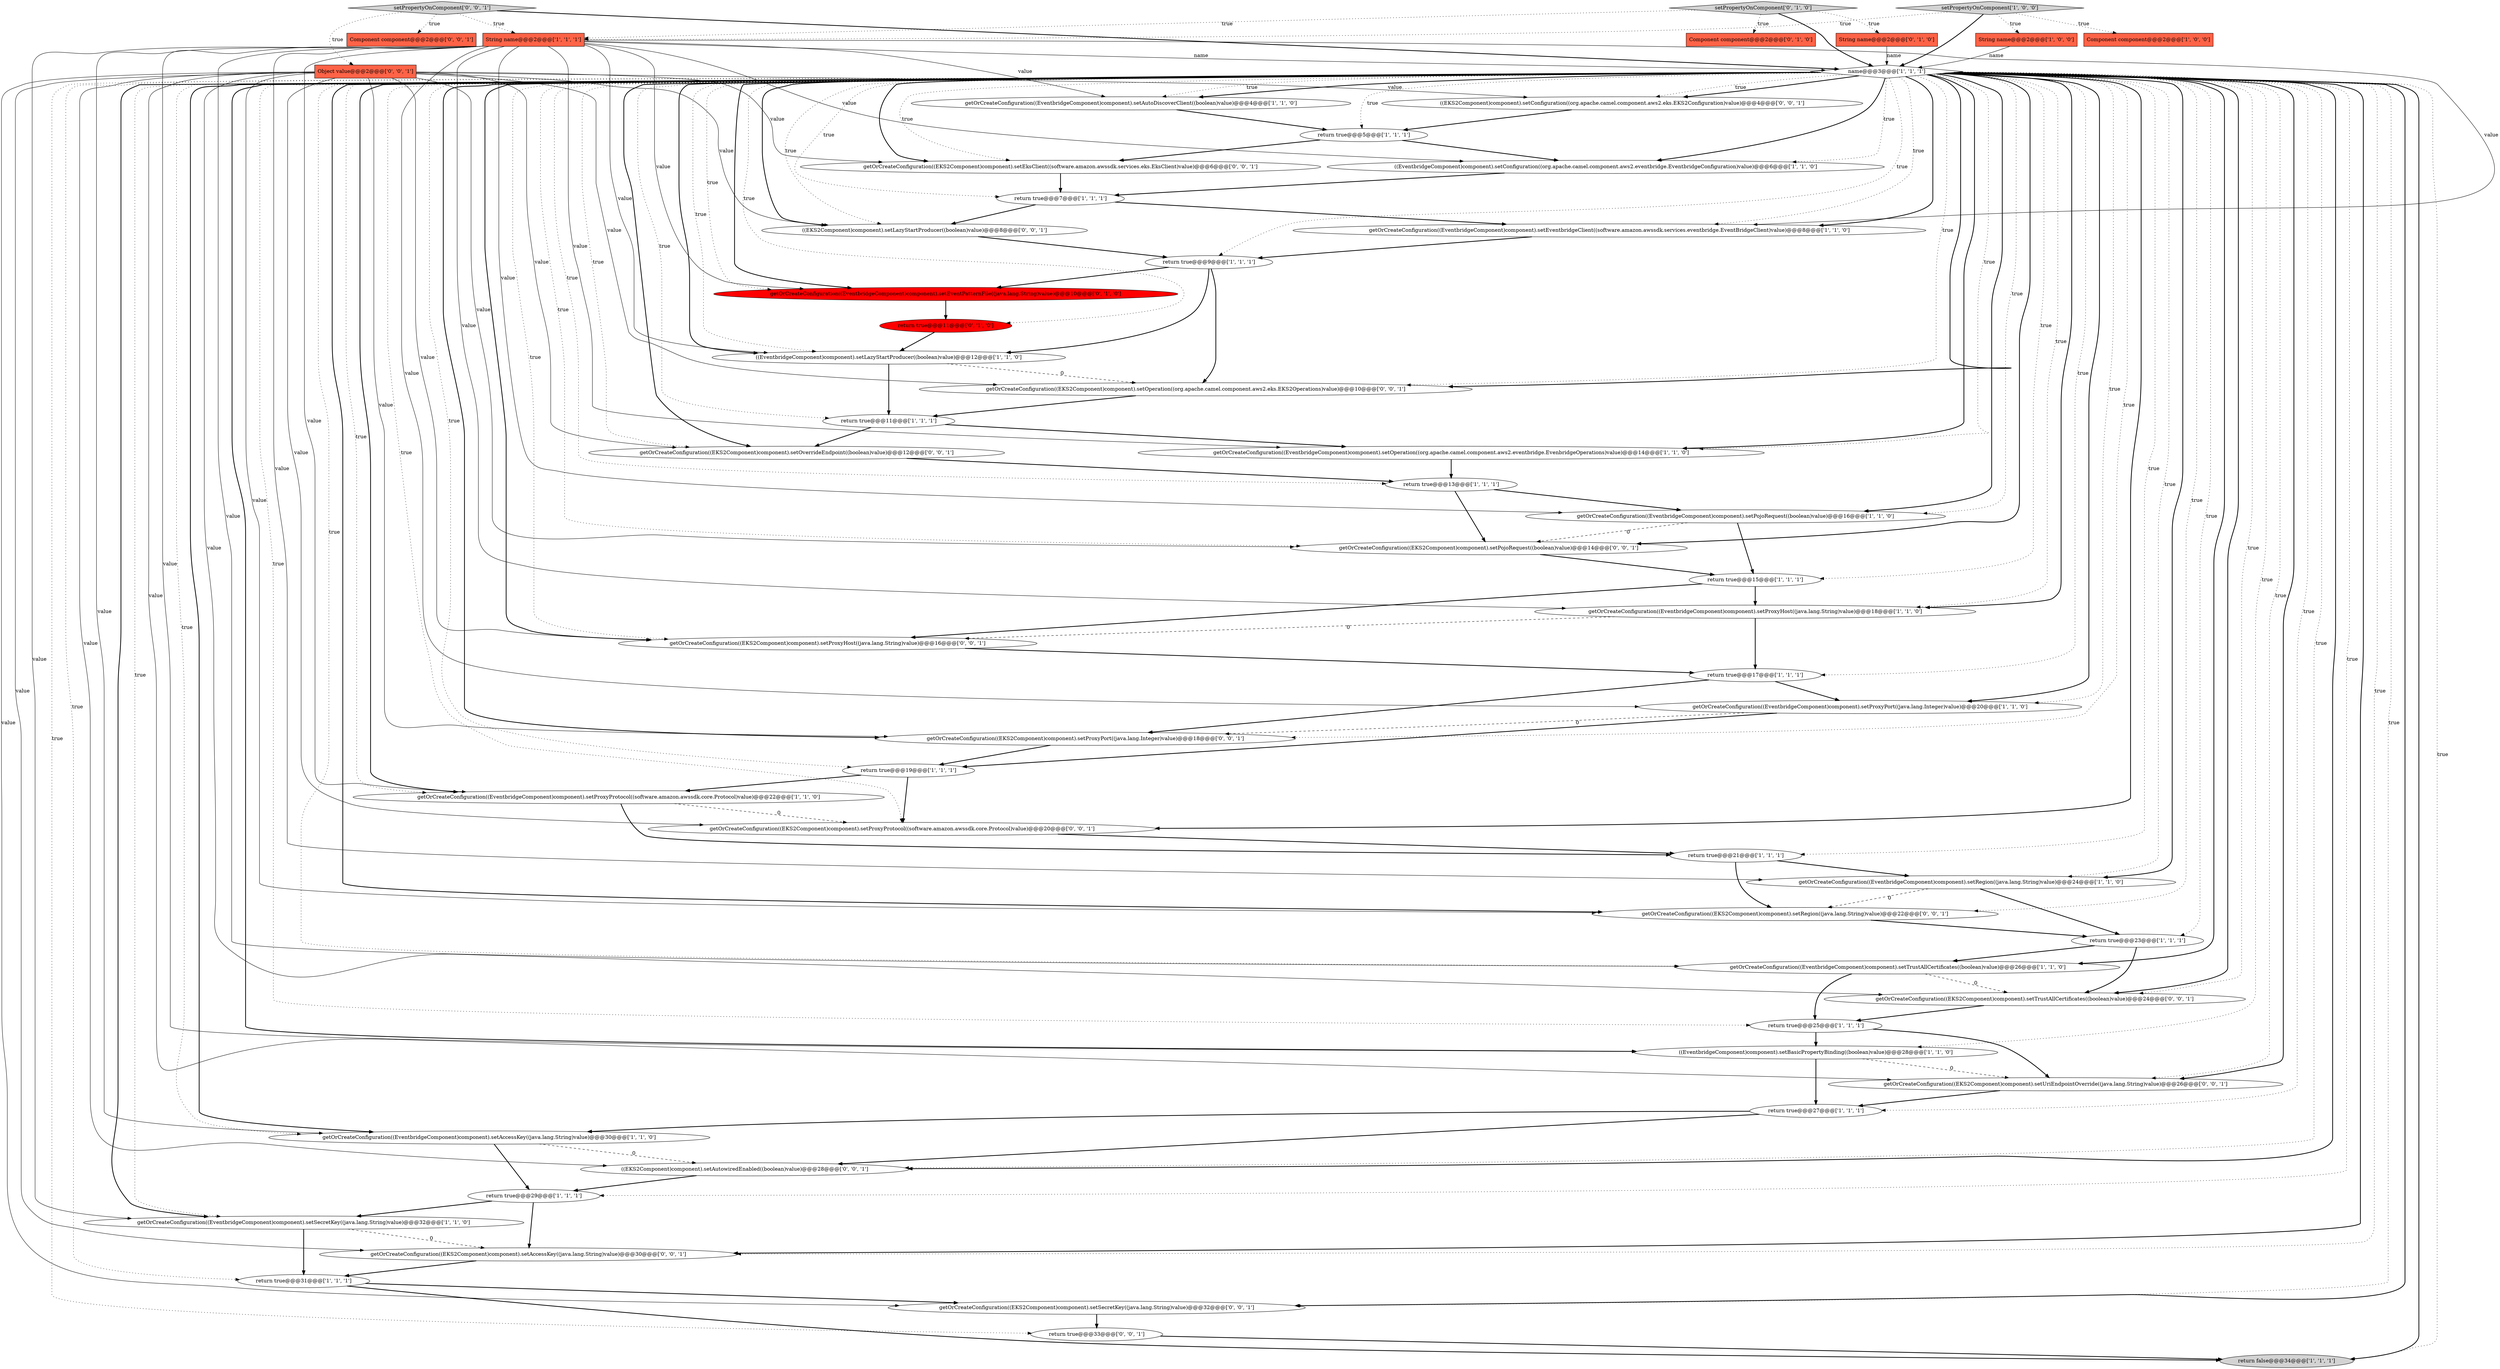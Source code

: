 digraph {
13 [style = filled, label = "return true@@@17@@@['1', '1', '1']", fillcolor = white, shape = ellipse image = "AAA0AAABBB1BBB"];
36 [style = filled, label = "getOrCreateConfiguration((EventbridgeComponent)component).setEventPatternFile((java.lang.String)value)@@@10@@@['0', '1', '0']", fillcolor = red, shape = ellipse image = "AAA1AAABBB2BBB"];
15 [style = filled, label = "((EventbridgeComponent)component).setConfiguration((org.apache.camel.component.aws2.eventbridge.EventbridgeConfiguration)value)@@@6@@@['1', '1', '0']", fillcolor = white, shape = ellipse image = "AAA0AAABBB1BBB"];
12 [style = filled, label = "getOrCreateConfiguration((EventbridgeComponent)component).setAccessKey((java.lang.String)value)@@@30@@@['1', '1', '0']", fillcolor = white, shape = ellipse image = "AAA0AAABBB1BBB"];
37 [style = filled, label = "return true@@@11@@@['0', '1', '0']", fillcolor = red, shape = ellipse image = "AAA1AAABBB2BBB"];
44 [style = filled, label = "getOrCreateConfiguration((EKS2Component)component).setTrustAllCertificates((boolean)value)@@@24@@@['0', '0', '1']", fillcolor = white, shape = ellipse image = "AAA0AAABBB3BBB"];
38 [style = filled, label = "setPropertyOnComponent['0', '1', '0']", fillcolor = lightgray, shape = diamond image = "AAA0AAABBB2BBB"];
23 [style = filled, label = "return false@@@34@@@['1', '1', '1']", fillcolor = lightgray, shape = ellipse image = "AAA0AAABBB1BBB"];
39 [style = filled, label = "getOrCreateConfiguration((EKS2Component)component).setProxyPort((java.lang.Integer)value)@@@18@@@['0', '0', '1']", fillcolor = white, shape = ellipse image = "AAA0AAABBB3BBB"];
22 [style = filled, label = "getOrCreateConfiguration((EventbridgeComponent)component).setOperation((org.apache.camel.component.aws2.eventbridge.EvenbridgeOperations)value)@@@14@@@['1', '1', '0']", fillcolor = white, shape = ellipse image = "AAA0AAABBB1BBB"];
48 [style = filled, label = "return true@@@33@@@['0', '0', '1']", fillcolor = white, shape = ellipse image = "AAA0AAABBB3BBB"];
0 [style = filled, label = "return true@@@7@@@['1', '1', '1']", fillcolor = white, shape = ellipse image = "AAA0AAABBB1BBB"];
27 [style = filled, label = "return true@@@25@@@['1', '1', '1']", fillcolor = white, shape = ellipse image = "AAA0AAABBB1BBB"];
50 [style = filled, label = "setPropertyOnComponent['0', '0', '1']", fillcolor = lightgray, shape = diamond image = "AAA0AAABBB3BBB"];
14 [style = filled, label = "((EventbridgeComponent)component).setBasicPropertyBinding((boolean)value)@@@28@@@['1', '1', '0']", fillcolor = white, shape = ellipse image = "AAA0AAABBB1BBB"];
32 [style = filled, label = "name@@@3@@@['1', '1', '1']", fillcolor = white, shape = diamond image = "AAA0AAABBB1BBB"];
7 [style = filled, label = "getOrCreateConfiguration((EventbridgeComponent)component).setProxyHost((java.lang.String)value)@@@18@@@['1', '1', '0']", fillcolor = white, shape = ellipse image = "AAA0AAABBB1BBB"];
6 [style = filled, label = "return true@@@13@@@['1', '1', '1']", fillcolor = white, shape = ellipse image = "AAA0AAABBB1BBB"];
29 [style = filled, label = "return true@@@9@@@['1', '1', '1']", fillcolor = white, shape = ellipse image = "AAA0AAABBB1BBB"];
11 [style = filled, label = "getOrCreateConfiguration((EventbridgeComponent)component).setProxyProtocol((software.amazon.awssdk.core.Protocol)value)@@@22@@@['1', '1', '0']", fillcolor = white, shape = ellipse image = "AAA0AAABBB1BBB"];
21 [style = filled, label = "return true@@@11@@@['1', '1', '1']", fillcolor = white, shape = ellipse image = "AAA0AAABBB1BBB"];
53 [style = filled, label = "getOrCreateConfiguration((EKS2Component)component).setEksClient((software.amazon.awssdk.services.eks.EksClient)value)@@@6@@@['0', '0', '1']", fillcolor = white, shape = ellipse image = "AAA0AAABBB3BBB"];
20 [style = filled, label = "return true@@@23@@@['1', '1', '1']", fillcolor = white, shape = ellipse image = "AAA0AAABBB1BBB"];
33 [style = filled, label = "return true@@@19@@@['1', '1', '1']", fillcolor = white, shape = ellipse image = "AAA0AAABBB1BBB"];
51 [style = filled, label = "((EKS2Component)component).setConfiguration((org.apache.camel.component.aws2.eks.EKS2Configuration)value)@@@4@@@['0', '0', '1']", fillcolor = white, shape = ellipse image = "AAA0AAABBB3BBB"];
28 [style = filled, label = "getOrCreateConfiguration((EventbridgeComponent)component).setEventbridgeClient((software.amazon.awssdk.services.eventbridge.EventBridgeClient)value)@@@8@@@['1', '1', '0']", fillcolor = white, shape = ellipse image = "AAA0AAABBB1BBB"];
31 [style = filled, label = "return true@@@31@@@['1', '1', '1']", fillcolor = white, shape = ellipse image = "AAA0AAABBB1BBB"];
3 [style = filled, label = "Component component@@@2@@@['1', '0', '0']", fillcolor = tomato, shape = box image = "AAA0AAABBB1BBB"];
17 [style = filled, label = "getOrCreateConfiguration((EventbridgeComponent)component).setPojoRequest((boolean)value)@@@16@@@['1', '1', '0']", fillcolor = white, shape = ellipse image = "AAA0AAABBB1BBB"];
42 [style = filled, label = "getOrCreateConfiguration((EKS2Component)component).setAccessKey((java.lang.String)value)@@@30@@@['0', '0', '1']", fillcolor = white, shape = ellipse image = "AAA0AAABBB3BBB"];
10 [style = filled, label = "return true@@@21@@@['1', '1', '1']", fillcolor = white, shape = ellipse image = "AAA0AAABBB1BBB"];
30 [style = filled, label = "getOrCreateConfiguration((EventbridgeComponent)component).setProxyPort((java.lang.Integer)value)@@@20@@@['1', '1', '0']", fillcolor = white, shape = ellipse image = "AAA0AAABBB1BBB"];
56 [style = filled, label = "getOrCreateConfiguration((EKS2Component)component).setPojoRequest((boolean)value)@@@14@@@['0', '0', '1']", fillcolor = white, shape = ellipse image = "AAA0AAABBB3BBB"];
45 [style = filled, label = "Object value@@@2@@@['0', '0', '1']", fillcolor = tomato, shape = box image = "AAA0AAABBB3BBB"];
24 [style = filled, label = "getOrCreateConfiguration((EventbridgeComponent)component).setSecretKey((java.lang.String)value)@@@32@@@['1', '1', '0']", fillcolor = white, shape = ellipse image = "AAA0AAABBB1BBB"];
16 [style = filled, label = "getOrCreateConfiguration((EventbridgeComponent)component).setAutoDiscoverClient((boolean)value)@@@4@@@['1', '1', '0']", fillcolor = white, shape = ellipse image = "AAA0AAABBB1BBB"];
52 [style = filled, label = "getOrCreateConfiguration((EKS2Component)component).setRegion((java.lang.String)value)@@@22@@@['0', '0', '1']", fillcolor = white, shape = ellipse image = "AAA0AAABBB3BBB"];
26 [style = filled, label = "String name@@@2@@@['1', '1', '1']", fillcolor = tomato, shape = box image = "AAA0AAABBB1BBB"];
18 [style = filled, label = "return true@@@27@@@['1', '1', '1']", fillcolor = white, shape = ellipse image = "AAA0AAABBB1BBB"];
19 [style = filled, label = "return true@@@29@@@['1', '1', '1']", fillcolor = white, shape = ellipse image = "AAA0AAABBB1BBB"];
55 [style = filled, label = "((EKS2Component)component).setAutowiredEnabled((boolean)value)@@@28@@@['0', '0', '1']", fillcolor = white, shape = ellipse image = "AAA0AAABBB3BBB"];
1 [style = filled, label = "((EventbridgeComponent)component).setLazyStartProducer((boolean)value)@@@12@@@['1', '1', '0']", fillcolor = white, shape = ellipse image = "AAA0AAABBB1BBB"];
2 [style = filled, label = "getOrCreateConfiguration((EventbridgeComponent)component).setTrustAllCertificates((boolean)value)@@@26@@@['1', '1', '0']", fillcolor = white, shape = ellipse image = "AAA0AAABBB1BBB"];
4 [style = filled, label = "getOrCreateConfiguration((EventbridgeComponent)component).setRegion((java.lang.String)value)@@@24@@@['1', '1', '0']", fillcolor = white, shape = ellipse image = "AAA0AAABBB1BBB"];
8 [style = filled, label = "setPropertyOnComponent['1', '0', '0']", fillcolor = lightgray, shape = diamond image = "AAA0AAABBB1BBB"];
54 [style = filled, label = "getOrCreateConfiguration((EKS2Component)component).setOverrideEndpoint((boolean)value)@@@12@@@['0', '0', '1']", fillcolor = white, shape = ellipse image = "AAA0AAABBB3BBB"];
43 [style = filled, label = "getOrCreateConfiguration((EKS2Component)component).setProxyProtocol((software.amazon.awssdk.core.Protocol)value)@@@20@@@['0', '0', '1']", fillcolor = white, shape = ellipse image = "AAA0AAABBB3BBB"];
25 [style = filled, label = "String name@@@2@@@['1', '0', '0']", fillcolor = tomato, shape = box image = "AAA0AAABBB1BBB"];
47 [style = filled, label = "getOrCreateConfiguration((EKS2Component)component).setSecretKey((java.lang.String)value)@@@32@@@['0', '0', '1']", fillcolor = white, shape = ellipse image = "AAA0AAABBB3BBB"];
9 [style = filled, label = "return true@@@15@@@['1', '1', '1']", fillcolor = white, shape = ellipse image = "AAA0AAABBB1BBB"];
34 [style = filled, label = "String name@@@2@@@['0', '1', '0']", fillcolor = tomato, shape = box image = "AAA0AAABBB2BBB"];
40 [style = filled, label = "((EKS2Component)component).setLazyStartProducer((boolean)value)@@@8@@@['0', '0', '1']", fillcolor = white, shape = ellipse image = "AAA0AAABBB3BBB"];
5 [style = filled, label = "return true@@@5@@@['1', '1', '1']", fillcolor = white, shape = ellipse image = "AAA0AAABBB1BBB"];
57 [style = filled, label = "getOrCreateConfiguration((EKS2Component)component).setOperation((org.apache.camel.component.aws2.eks.EKS2Operations)value)@@@10@@@['0', '0', '1']", fillcolor = white, shape = ellipse image = "AAA0AAABBB3BBB"];
41 [style = filled, label = "getOrCreateConfiguration((EKS2Component)component).setProxyHost((java.lang.String)value)@@@16@@@['0', '0', '1']", fillcolor = white, shape = ellipse image = "AAA0AAABBB3BBB"];
46 [style = filled, label = "Component component@@@2@@@['0', '0', '1']", fillcolor = tomato, shape = box image = "AAA0AAABBB3BBB"];
35 [style = filled, label = "Component component@@@2@@@['0', '1', '0']", fillcolor = tomato, shape = box image = "AAA0AAABBB2BBB"];
49 [style = filled, label = "getOrCreateConfiguration((EKS2Component)component).setUriEndpointOverride((java.lang.String)value)@@@26@@@['0', '0', '1']", fillcolor = white, shape = ellipse image = "AAA0AAABBB3BBB"];
32->53 [style = bold, label=""];
50->32 [style = bold, label=""];
51->5 [style = bold, label=""];
32->22 [style = bold, label=""];
32->28 [style = dotted, label="true"];
32->23 [style = bold, label=""];
32->43 [style = dotted, label="true"];
32->52 [style = bold, label=""];
38->34 [style = dotted, label="true"];
32->12 [style = bold, label=""];
26->17 [style = solid, label="value"];
26->16 [style = solid, label="value"];
18->55 [style = bold, label=""];
17->9 [style = bold, label=""];
32->0 [style = dotted, label="true"];
32->55 [style = dotted, label="true"];
21->54 [style = bold, label=""];
32->11 [style = dotted, label="true"];
5->15 [style = bold, label=""];
17->56 [style = dashed, label="0"];
9->7 [style = bold, label=""];
27->49 [style = bold, label=""];
45->43 [style = solid, label="value"];
45->42 [style = solid, label="value"];
24->42 [style = dashed, label="0"];
19->24 [style = bold, label=""];
33->11 [style = bold, label=""];
32->42 [style = dotted, label="true"];
1->21 [style = bold, label=""];
15->0 [style = bold, label=""];
1->57 [style = dashed, label="0"];
32->30 [style = dotted, label="true"];
32->37 [style = dotted, label="true"];
54->6 [style = bold, label=""];
32->17 [style = dotted, label="true"];
0->40 [style = bold, label=""];
11->43 [style = dashed, label="0"];
26->11 [style = solid, label="value"];
32->54 [style = dotted, label="true"];
32->13 [style = dotted, label="true"];
32->4 [style = bold, label=""];
29->1 [style = bold, label=""];
50->26 [style = dotted, label="true"];
32->11 [style = bold, label=""];
41->13 [style = bold, label=""];
45->40 [style = solid, label="value"];
26->15 [style = solid, label="value"];
32->15 [style = dotted, label="true"];
50->45 [style = dotted, label="true"];
29->36 [style = bold, label=""];
32->56 [style = bold, label=""];
19->42 [style = bold, label=""];
12->55 [style = dashed, label="0"];
45->51 [style = solid, label="value"];
32->24 [style = dotted, label="true"];
47->48 [style = bold, label=""];
34->32 [style = solid, label="name"];
32->49 [style = dotted, label="true"];
32->49 [style = bold, label=""];
45->52 [style = solid, label="value"];
32->2 [style = dotted, label="true"];
37->1 [style = bold, label=""];
18->12 [style = bold, label=""];
32->7 [style = bold, label=""];
32->5 [style = dotted, label="true"];
42->31 [style = bold, label=""];
32->36 [style = dotted, label="true"];
32->12 [style = dotted, label="true"];
26->14 [style = solid, label="value"];
56->9 [style = bold, label=""];
38->32 [style = bold, label=""];
26->1 [style = solid, label="value"];
21->22 [style = bold, label=""];
57->21 [style = bold, label=""];
32->47 [style = dotted, label="true"];
49->18 [style = bold, label=""];
5->53 [style = bold, label=""];
2->27 [style = bold, label=""];
32->36 [style = bold, label=""];
32->51 [style = dotted, label="true"];
14->18 [style = bold, label=""];
43->10 [style = bold, label=""];
4->52 [style = dashed, label="0"];
31->47 [style = bold, label=""];
36->37 [style = bold, label=""];
45->47 [style = solid, label="value"];
32->42 [style = bold, label=""];
29->57 [style = bold, label=""];
45->53 [style = solid, label="value"];
32->17 [style = bold, label=""];
32->51 [style = bold, label=""];
55->19 [style = bold, label=""];
32->31 [style = dotted, label="true"];
22->6 [style = bold, label=""];
40->29 [style = bold, label=""];
6->17 [style = bold, label=""];
28->29 [style = bold, label=""];
8->25 [style = dotted, label="true"];
32->18 [style = dotted, label="true"];
30->33 [style = bold, label=""];
26->30 [style = solid, label="value"];
32->4 [style = dotted, label="true"];
32->6 [style = dotted, label="true"];
27->14 [style = bold, label=""];
26->4 [style = solid, label="value"];
32->57 [style = dotted, label="true"];
32->7 [style = dotted, label="true"];
32->20 [style = dotted, label="true"];
32->14 [style = bold, label=""];
32->53 [style = dotted, label="true"];
13->39 [style = bold, label=""];
32->57 [style = bold, label=""];
32->16 [style = bold, label=""];
32->30 [style = bold, label=""];
32->14 [style = dotted, label="true"];
8->3 [style = dotted, label="true"];
26->36 [style = solid, label="value"];
32->33 [style = dotted, label="true"];
39->33 [style = bold, label=""];
48->23 [style = bold, label=""];
45->49 [style = solid, label="value"];
50->46 [style = dotted, label="true"];
6->56 [style = bold, label=""];
24->31 [style = bold, label=""];
11->10 [style = bold, label=""];
45->39 [style = solid, label="value"];
32->40 [style = bold, label=""];
32->1 [style = bold, label=""];
33->43 [style = bold, label=""];
45->55 [style = solid, label="value"];
4->20 [style = bold, label=""];
26->2 [style = solid, label="value"];
32->44 [style = bold, label=""];
16->5 [style = bold, label=""];
26->12 [style = solid, label="value"];
32->41 [style = bold, label=""];
32->39 [style = bold, label=""];
32->52 [style = dotted, label="true"];
32->29 [style = dotted, label="true"];
7->41 [style = dashed, label="0"];
32->10 [style = dotted, label="true"];
32->1 [style = dotted, label="true"];
45->56 [style = solid, label="value"];
32->44 [style = dotted, label="true"];
26->24 [style = solid, label="value"];
45->44 [style = solid, label="value"];
53->0 [style = bold, label=""];
32->22 [style = dotted, label="true"];
7->13 [style = bold, label=""];
8->26 [style = dotted, label="true"];
31->23 [style = bold, label=""];
32->21 [style = dotted, label="true"];
26->22 [style = solid, label="value"];
32->41 [style = dotted, label="true"];
30->39 [style = dashed, label="0"];
26->28 [style = solid, label="value"];
8->32 [style = bold, label=""];
32->39 [style = dotted, label="true"];
32->9 [style = dotted, label="true"];
32->23 [style = dotted, label="true"];
13->30 [style = bold, label=""];
0->28 [style = bold, label=""];
32->40 [style = dotted, label="true"];
32->43 [style = bold, label=""];
32->2 [style = bold, label=""];
10->52 [style = bold, label=""];
26->7 [style = solid, label="value"];
20->44 [style = bold, label=""];
52->20 [style = bold, label=""];
20->2 [style = bold, label=""];
9->41 [style = bold, label=""];
38->26 [style = dotted, label="true"];
32->27 [style = dotted, label="true"];
32->48 [style = dotted, label="true"];
45->57 [style = solid, label="value"];
32->55 [style = bold, label=""];
32->47 [style = bold, label=""];
38->35 [style = dotted, label="true"];
32->56 [style = dotted, label="true"];
32->15 [style = bold, label=""];
10->4 [style = bold, label=""];
45->54 [style = solid, label="value"];
32->54 [style = bold, label=""];
14->49 [style = dashed, label="0"];
25->32 [style = solid, label="name"];
12->19 [style = bold, label=""];
44->27 [style = bold, label=""];
32->16 [style = dotted, label="true"];
45->41 [style = solid, label="value"];
32->28 [style = bold, label=""];
32->24 [style = bold, label=""];
26->32 [style = solid, label="name"];
32->19 [style = dotted, label="true"];
2->44 [style = dashed, label="0"];
}
